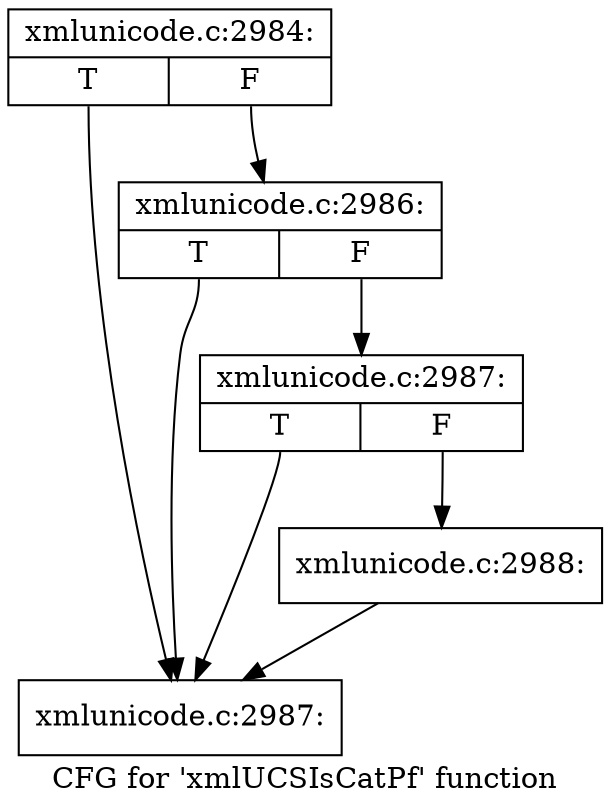 digraph "CFG for 'xmlUCSIsCatPf' function" {
	label="CFG for 'xmlUCSIsCatPf' function";

	Node0x4ecc030 [shape=record,label="{xmlunicode.c:2984:|{<s0>T|<s1>F}}"];
	Node0x4ecc030:s0 -> Node0x4ecab80;
	Node0x4ecc030:s1 -> Node0x4ecc110;
	Node0x4ecc110 [shape=record,label="{xmlunicode.c:2986:|{<s0>T|<s1>F}}"];
	Node0x4ecc110:s0 -> Node0x4ecab80;
	Node0x4ecc110:s1 -> Node0x4ecc0c0;
	Node0x4ecc0c0 [shape=record,label="{xmlunicode.c:2987:|{<s0>T|<s1>F}}"];
	Node0x4ecc0c0:s0 -> Node0x4ecab80;
	Node0x4ecc0c0:s1 -> Node0x4eca360;
	Node0x4eca360 [shape=record,label="{xmlunicode.c:2988:}"];
	Node0x4eca360 -> Node0x4ecab80;
	Node0x4ecab80 [shape=record,label="{xmlunicode.c:2987:}"];
}
